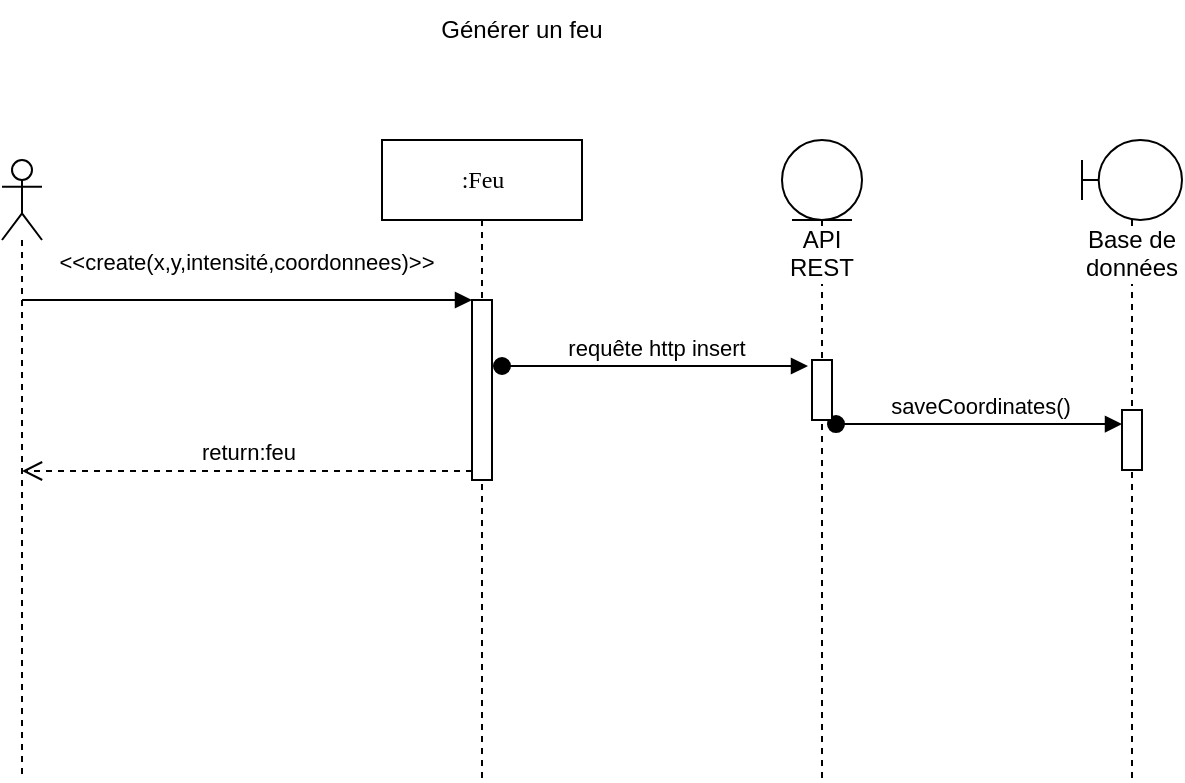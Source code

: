 <mxfile version="12.4.3" type="device" pages="1"><diagram name="Page-1" id="13e1069c-82ec-6db2-03f1-153e76fe0fe0"><mxGraphModel dx="868" dy="457" grid="1" gridSize="10" guides="1" tooltips="1" connect="1" arrows="1" fold="1" page="1" pageScale="1" pageWidth="1100" pageHeight="850" background="#ffffff" math="0" shadow="0"><root><mxCell id="0"/><mxCell id="1" parent="0"/><mxCell id="7baba1c4bc27f4b0-8" value=":Feu" style="html=1;points=[];perimeter=orthogonalPerimeter;shape=umlLifeline;participant=label;shadow=0;fontFamily=Verdana;fontSize=12;fontColor=#000000;align=center;strokeColor=#000000;strokeWidth=1;fillColor=#ffffff;recursiveResize=0;container=1;collapsible=0;" parent="1" vertex="1"><mxGeometry x="330" y="70" width="100" height="320" as="geometry"/></mxCell><mxCell id="k4Jhj-kdVfevdxZBElXo-18" value="" style="html=1;points=[];perimeter=orthogonalPerimeter;" parent="7baba1c4bc27f4b0-8" vertex="1"><mxGeometry x="45" y="80" width="10" height="90" as="geometry"/></mxCell><mxCell id="k4Jhj-kdVfevdxZBElXo-22" value="requête http insert" style="html=1;verticalAlign=bottom;startArrow=oval;startFill=1;endArrow=block;startSize=8;entryX=-0.2;entryY=0.1;entryDx=0;entryDy=0;entryPerimeter=0;" parent="7baba1c4bc27f4b0-8" target="k4Jhj-kdVfevdxZBElXo-23" edge="1"><mxGeometry width="60" relative="1" as="geometry"><mxPoint x="60" y="113" as="sourcePoint"/><mxPoint x="120" y="110" as="targetPoint"/></mxGeometry></mxCell><mxCell id="k4Jhj-kdVfevdxZBElXo-4" value="Générer un feu" style="text;html=1;strokeColor=none;fillColor=none;align=center;verticalAlign=middle;whiteSpace=wrap;rounded=0;" parent="1" vertex="1"><mxGeometry x="340" width="120" height="30" as="geometry"/></mxCell><mxCell id="k4Jhj-kdVfevdxZBElXo-10" value="" style="shape=umlLifeline;participant=umlActor;perimeter=lifelinePerimeter;whiteSpace=wrap;html=1;container=1;collapsible=0;recursiveResize=0;verticalAlign=top;spacingTop=36;labelBackgroundColor=#ffffff;outlineConnect=0;" parent="1" vertex="1"><mxGeometry x="140" y="80" width="20" height="310" as="geometry"/></mxCell><mxCell id="k4Jhj-kdVfevdxZBElXo-11" value="Base de données" style="shape=umlLifeline;participant=umlBoundary;perimeter=lifelinePerimeter;whiteSpace=wrap;html=1;container=1;collapsible=0;recursiveResize=0;verticalAlign=top;spacingTop=36;labelBackgroundColor=#ffffff;outlineConnect=0;" parent="1" vertex="1"><mxGeometry x="680" y="70" width="50" height="320" as="geometry"/></mxCell><mxCell id="k4Jhj-kdVfevdxZBElXo-13" value="" style="html=1;points=[];perimeter=orthogonalPerimeter;" parent="k4Jhj-kdVfevdxZBElXo-11" vertex="1"><mxGeometry x="20" y="135" width="10" height="30" as="geometry"/></mxCell><mxCell id="k4Jhj-kdVfevdxZBElXo-14" value="saveCoordinates()" style="html=1;verticalAlign=bottom;startArrow=oval;endArrow=block;startSize=8;exitX=1.2;exitY=1.067;exitDx=0;exitDy=0;exitPerimeter=0;" parent="1" source="k4Jhj-kdVfevdxZBElXo-23" target="k4Jhj-kdVfevdxZBElXo-13" edge="1"><mxGeometry relative="1" as="geometry"><mxPoint x="600" y="191" as="sourcePoint"/><Array as="points"/></mxGeometry></mxCell><mxCell id="k4Jhj-kdVfevdxZBElXo-19" value="&amp;lt;&amp;lt;create(x,y,intensité,coordonnees)&amp;gt;&amp;gt;" style="html=1;verticalAlign=bottom;endArrow=block;entryX=0;entryY=0;" parent="1" source="k4Jhj-kdVfevdxZBElXo-10" target="k4Jhj-kdVfevdxZBElXo-18" edge="1"><mxGeometry x="-0.02" y="10" relative="1" as="geometry"><mxPoint x="305" y="210" as="sourcePoint"/><mxPoint x="1" as="offset"/></mxGeometry></mxCell><mxCell id="k4Jhj-kdVfevdxZBElXo-20" value="return:feu" style="html=1;verticalAlign=bottom;endArrow=open;dashed=1;endSize=8;exitX=0;exitY=0.95;" parent="1" source="k4Jhj-kdVfevdxZBElXo-18" target="k4Jhj-kdVfevdxZBElXo-10" edge="1"><mxGeometry relative="1" as="geometry"><mxPoint x="305" y="286" as="targetPoint"/></mxGeometry></mxCell><mxCell id="k4Jhj-kdVfevdxZBElXo-21" value="API REST" style="shape=umlLifeline;participant=umlEntity;perimeter=lifelinePerimeter;whiteSpace=wrap;html=1;container=1;collapsible=0;recursiveResize=0;verticalAlign=top;spacingTop=36;labelBackgroundColor=#ffffff;outlineConnect=0;size=40;" parent="1" vertex="1"><mxGeometry x="530" y="70" width="40" height="320" as="geometry"/></mxCell><mxCell id="k4Jhj-kdVfevdxZBElXo-23" value="" style="html=1;points=[];perimeter=orthogonalPerimeter;" parent="k4Jhj-kdVfevdxZBElXo-21" vertex="1"><mxGeometry x="15" y="110" width="10" height="30" as="geometry"/></mxCell></root></mxGraphModel></diagram></mxfile>